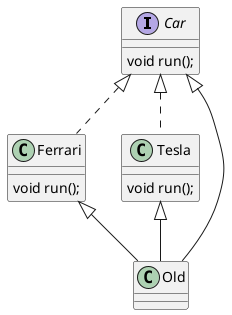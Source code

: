 @startuml

interface Car {
   void run();
}

class Ferrari implements Car {
   void run();
}

class Tesla implements Car{
   void run();
}

class Old

Car <|-- Old
Ferrari <|-- Old
Tesla <|-- Old

@enduml